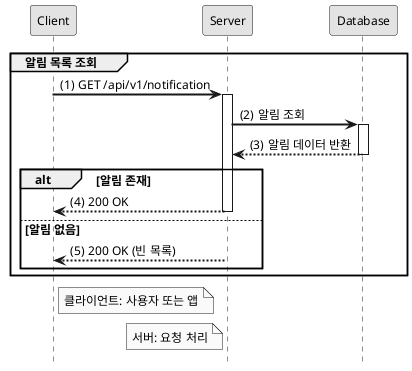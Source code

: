 @startuml
hide footbox
autoactivate on
skinparam monochrome true
skinparam shadowing false
skinparam defaultFontSize 12
skinparam defaultFontName Arial
skinparam sequenceArrowThickness 2

participant "Client" as C
participant "Server" as S
participant "Database" as DB

group 알림 목록 조회
    autonumber 1 "(0)"
    C -> S: GET /api/v1/notification
    S -> DB: 알림 조회
    DB --> S: 알림 데이터 반환
    alt 알림 존재
        S --> C: 200 OK
    else 알림 없음
        S --> C: 200 OK (빈 목록)
    end
end

note right of C: 클라이언트: 사용자 또는 앱
note left of S: 서버: 요청 처리
@enduml